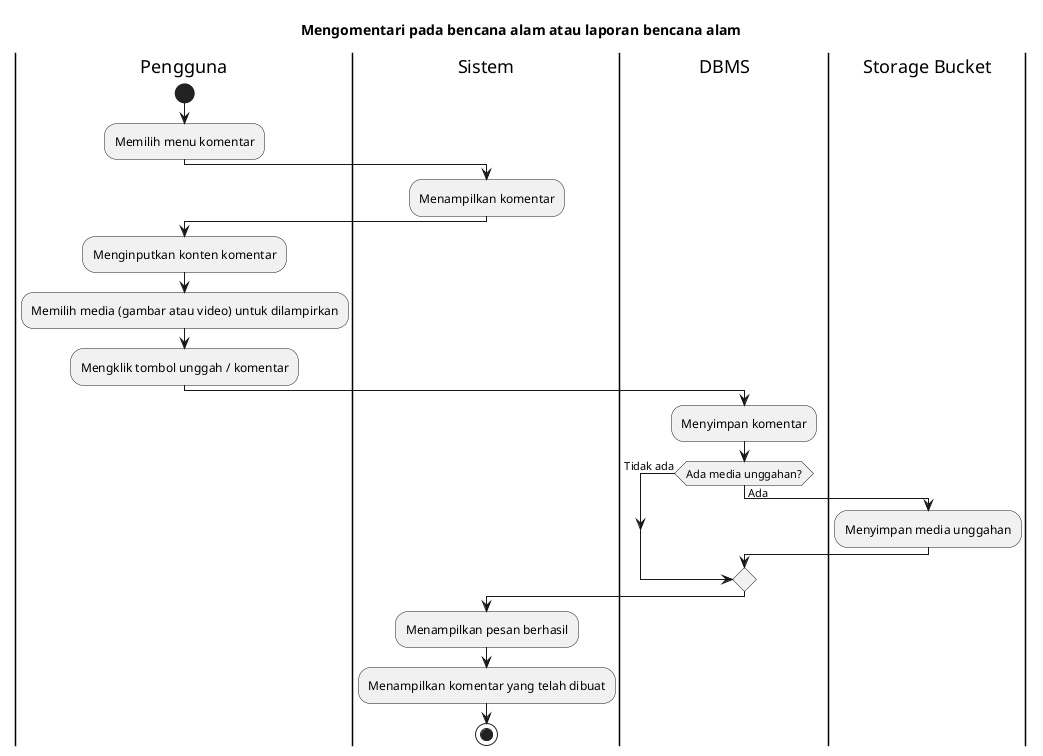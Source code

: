 @startuml UC-MAP-011 - Mengomentari pada bencana alam atau laporan bencana alam

title Mengomentari pada bencana alam atau laporan bencana alam
 
|Pengguna|
start
:Memilih menu komentar;

|Sistem|
:Menampilkan komentar;

|Pengguna|
:Menginputkan konten komentar;
:Memilih media (gambar atau video) untuk dilampirkan;
:Mengklik tombol unggah / komentar;

|DBMS|
:Menyimpan komentar;

if (Ada media unggahan?) then (Tidak ada)
else (Ada)
|Storage Bucket|
:Menyimpan media unggahan;
endif

|Sistem|
:Menampilkan pesan berhasil;
:Menampilkan komentar yang telah dibuat;

stop

@enduml